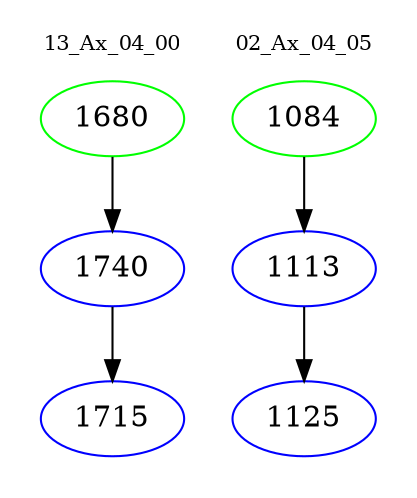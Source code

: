 digraph{
subgraph cluster_0 {
color = white
label = "13_Ax_04_00";
fontsize=10;
T0_1680 [label="1680", color="green"]
T0_1680 -> T0_1740 [color="black"]
T0_1740 [label="1740", color="blue"]
T0_1740 -> T0_1715 [color="black"]
T0_1715 [label="1715", color="blue"]
}
subgraph cluster_1 {
color = white
label = "02_Ax_04_05";
fontsize=10;
T1_1084 [label="1084", color="green"]
T1_1084 -> T1_1113 [color="black"]
T1_1113 [label="1113", color="blue"]
T1_1113 -> T1_1125 [color="black"]
T1_1125 [label="1125", color="blue"]
}
}
